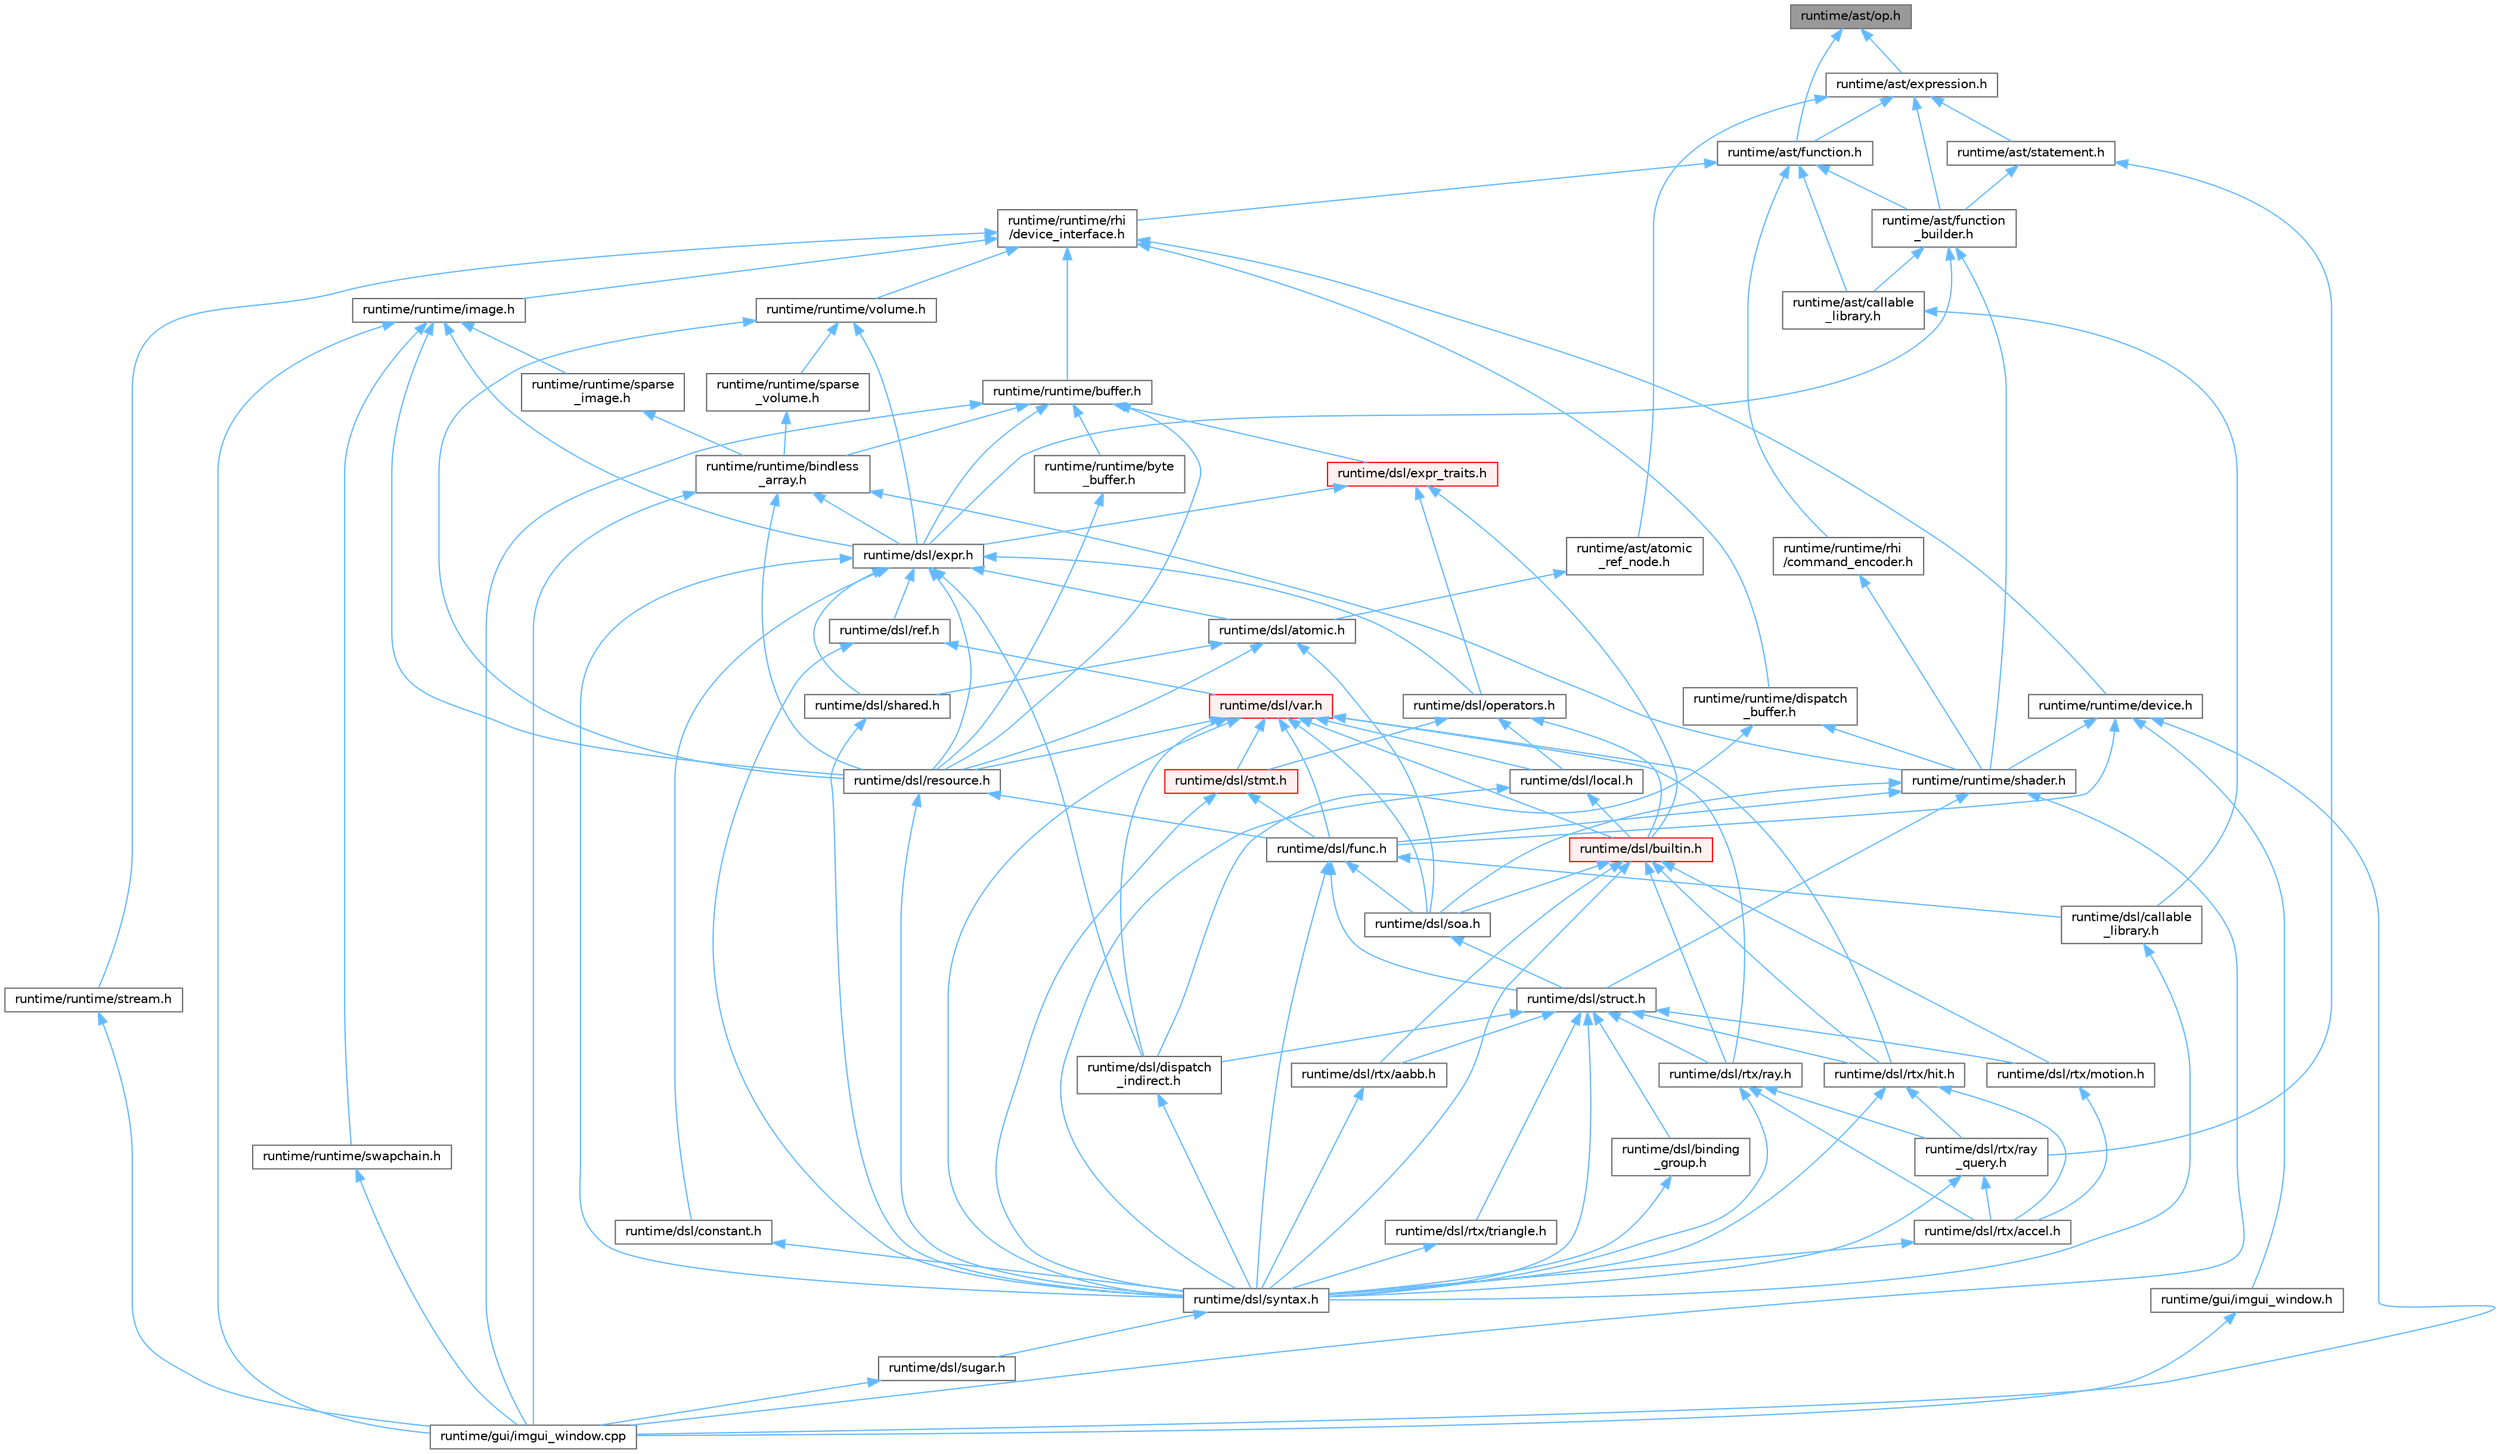 digraph "runtime/ast/op.h"
{
 // LATEX_PDF_SIZE
  bgcolor="transparent";
  edge [fontname=Helvetica,fontsize=10,labelfontname=Helvetica,labelfontsize=10];
  node [fontname=Helvetica,fontsize=10,shape=box,height=0.2,width=0.4];
  Node1 [id="Node000001",label="runtime/ast/op.h",height=0.2,width=0.4,color="gray40", fillcolor="grey60", style="filled", fontcolor="black",tooltip=" "];
  Node1 -> Node2 [id="edge132_Node000001_Node000002",dir="back",color="steelblue1",style="solid",tooltip=" "];
  Node2 [id="Node000002",label="runtime/ast/expression.h",height=0.2,width=0.4,color="grey40", fillcolor="white", style="filled",URL="$expression_8h.html",tooltip=" "];
  Node2 -> Node3 [id="edge133_Node000002_Node000003",dir="back",color="steelblue1",style="solid",tooltip=" "];
  Node3 [id="Node000003",label="runtime/ast/atomic\l_ref_node.h",height=0.2,width=0.4,color="grey40", fillcolor="white", style="filled",URL="$atomic__ref__node_8h.html",tooltip=" "];
  Node3 -> Node4 [id="edge134_Node000003_Node000004",dir="back",color="steelblue1",style="solid",tooltip=" "];
  Node4 [id="Node000004",label="runtime/dsl/atomic.h",height=0.2,width=0.4,color="grey40", fillcolor="white", style="filled",URL="$dsl_2atomic_8h.html",tooltip=" "];
  Node4 -> Node5 [id="edge135_Node000004_Node000005",dir="back",color="steelblue1",style="solid",tooltip=" "];
  Node5 [id="Node000005",label="runtime/dsl/resource.h",height=0.2,width=0.4,color="grey40", fillcolor="white", style="filled",URL="$dsl_2resource_8h.html",tooltip=" "];
  Node5 -> Node6 [id="edge136_Node000005_Node000006",dir="back",color="steelblue1",style="solid",tooltip=" "];
  Node6 [id="Node000006",label="runtime/dsl/func.h",height=0.2,width=0.4,color="grey40", fillcolor="white", style="filled",URL="$func_8h.html",tooltip=" "];
  Node6 -> Node7 [id="edge137_Node000006_Node000007",dir="back",color="steelblue1",style="solid",tooltip=" "];
  Node7 [id="Node000007",label="runtime/dsl/callable\l_library.h",height=0.2,width=0.4,color="grey40", fillcolor="white", style="filled",URL="$dsl_2callable__library_8h.html",tooltip=" "];
  Node7 -> Node8 [id="edge138_Node000007_Node000008",dir="back",color="steelblue1",style="solid",tooltip=" "];
  Node8 [id="Node000008",label="runtime/dsl/syntax.h",height=0.2,width=0.4,color="grey40", fillcolor="white", style="filled",URL="$syntax_8h.html",tooltip=" "];
  Node8 -> Node9 [id="edge139_Node000008_Node000009",dir="back",color="steelblue1",style="solid",tooltip=" "];
  Node9 [id="Node000009",label="runtime/dsl/sugar.h",height=0.2,width=0.4,color="grey40", fillcolor="white", style="filled",URL="$sugar_8h.html",tooltip=" "];
  Node9 -> Node10 [id="edge140_Node000009_Node000010",dir="back",color="steelblue1",style="solid",tooltip=" "];
  Node10 [id="Node000010",label="runtime/gui/imgui_window.cpp",height=0.2,width=0.4,color="grey40", fillcolor="white", style="filled",URL="$imgui__window_8cpp.html",tooltip=" "];
  Node6 -> Node11 [id="edge141_Node000006_Node000011",dir="back",color="steelblue1",style="solid",tooltip=" "];
  Node11 [id="Node000011",label="runtime/dsl/soa.h",height=0.2,width=0.4,color="grey40", fillcolor="white", style="filled",URL="$soa_8h.html",tooltip=" "];
  Node11 -> Node12 [id="edge142_Node000011_Node000012",dir="back",color="steelblue1",style="solid",tooltip=" "];
  Node12 [id="Node000012",label="runtime/dsl/struct.h",height=0.2,width=0.4,color="grey40", fillcolor="white", style="filled",URL="$struct_8h.html",tooltip=" "];
  Node12 -> Node13 [id="edge143_Node000012_Node000013",dir="back",color="steelblue1",style="solid",tooltip=" "];
  Node13 [id="Node000013",label="runtime/dsl/binding\l_group.h",height=0.2,width=0.4,color="grey40", fillcolor="white", style="filled",URL="$binding__group_8h.html",tooltip=" "];
  Node13 -> Node8 [id="edge144_Node000013_Node000008",dir="back",color="steelblue1",style="solid",tooltip=" "];
  Node12 -> Node14 [id="edge145_Node000012_Node000014",dir="back",color="steelblue1",style="solid",tooltip=" "];
  Node14 [id="Node000014",label="runtime/dsl/dispatch\l_indirect.h",height=0.2,width=0.4,color="grey40", fillcolor="white", style="filled",URL="$dispatch__indirect_8h.html",tooltip=" "];
  Node14 -> Node8 [id="edge146_Node000014_Node000008",dir="back",color="steelblue1",style="solid",tooltip=" "];
  Node12 -> Node15 [id="edge147_Node000012_Node000015",dir="back",color="steelblue1",style="solid",tooltip=" "];
  Node15 [id="Node000015",label="runtime/dsl/rtx/aabb.h",height=0.2,width=0.4,color="grey40", fillcolor="white", style="filled",URL="$dsl_2rtx_2aabb_8h.html",tooltip=" "];
  Node15 -> Node8 [id="edge148_Node000015_Node000008",dir="back",color="steelblue1",style="solid",tooltip=" "];
  Node12 -> Node16 [id="edge149_Node000012_Node000016",dir="back",color="steelblue1",style="solid",tooltip=" "];
  Node16 [id="Node000016",label="runtime/dsl/rtx/hit.h",height=0.2,width=0.4,color="grey40", fillcolor="white", style="filled",URL="$dsl_2rtx_2hit_8h.html",tooltip=" "];
  Node16 -> Node17 [id="edge150_Node000016_Node000017",dir="back",color="steelblue1",style="solid",tooltip=" "];
  Node17 [id="Node000017",label="runtime/dsl/rtx/accel.h",height=0.2,width=0.4,color="grey40", fillcolor="white", style="filled",URL="$dsl_2rtx_2accel_8h.html",tooltip=" "];
  Node17 -> Node8 [id="edge151_Node000017_Node000008",dir="back",color="steelblue1",style="solid",tooltip=" "];
  Node16 -> Node18 [id="edge152_Node000016_Node000018",dir="back",color="steelblue1",style="solid",tooltip=" "];
  Node18 [id="Node000018",label="runtime/dsl/rtx/ray\l_query.h",height=0.2,width=0.4,color="grey40", fillcolor="white", style="filled",URL="$ray__query_8h.html",tooltip=" "];
  Node18 -> Node17 [id="edge153_Node000018_Node000017",dir="back",color="steelblue1",style="solid",tooltip=" "];
  Node18 -> Node8 [id="edge154_Node000018_Node000008",dir="back",color="steelblue1",style="solid",tooltip=" "];
  Node16 -> Node8 [id="edge155_Node000016_Node000008",dir="back",color="steelblue1",style="solid",tooltip=" "];
  Node12 -> Node19 [id="edge156_Node000012_Node000019",dir="back",color="steelblue1",style="solid",tooltip=" "];
  Node19 [id="Node000019",label="runtime/dsl/rtx/motion.h",height=0.2,width=0.4,color="grey40", fillcolor="white", style="filled",URL="$motion_8h.html",tooltip=" "];
  Node19 -> Node17 [id="edge157_Node000019_Node000017",dir="back",color="steelblue1",style="solid",tooltip=" "];
  Node12 -> Node20 [id="edge158_Node000012_Node000020",dir="back",color="steelblue1",style="solid",tooltip=" "];
  Node20 [id="Node000020",label="runtime/dsl/rtx/ray.h",height=0.2,width=0.4,color="grey40", fillcolor="white", style="filled",URL="$dsl_2rtx_2ray_8h.html",tooltip=" "];
  Node20 -> Node17 [id="edge159_Node000020_Node000017",dir="back",color="steelblue1",style="solid",tooltip=" "];
  Node20 -> Node18 [id="edge160_Node000020_Node000018",dir="back",color="steelblue1",style="solid",tooltip=" "];
  Node20 -> Node8 [id="edge161_Node000020_Node000008",dir="back",color="steelblue1",style="solid",tooltip=" "];
  Node12 -> Node21 [id="edge162_Node000012_Node000021",dir="back",color="steelblue1",style="solid",tooltip=" "];
  Node21 [id="Node000021",label="runtime/dsl/rtx/triangle.h",height=0.2,width=0.4,color="grey40", fillcolor="white", style="filled",URL="$dsl_2rtx_2triangle_8h.html",tooltip=" "];
  Node21 -> Node8 [id="edge163_Node000021_Node000008",dir="back",color="steelblue1",style="solid",tooltip=" "];
  Node12 -> Node8 [id="edge164_Node000012_Node000008",dir="back",color="steelblue1",style="solid",tooltip=" "];
  Node6 -> Node12 [id="edge165_Node000006_Node000012",dir="back",color="steelblue1",style="solid",tooltip=" "];
  Node6 -> Node8 [id="edge166_Node000006_Node000008",dir="back",color="steelblue1",style="solid",tooltip=" "];
  Node5 -> Node8 [id="edge167_Node000005_Node000008",dir="back",color="steelblue1",style="solid",tooltip=" "];
  Node4 -> Node22 [id="edge168_Node000004_Node000022",dir="back",color="steelblue1",style="solid",tooltip=" "];
  Node22 [id="Node000022",label="runtime/dsl/shared.h",height=0.2,width=0.4,color="grey40", fillcolor="white", style="filled",URL="$shared_8h.html",tooltip=" "];
  Node22 -> Node8 [id="edge169_Node000022_Node000008",dir="back",color="steelblue1",style="solid",tooltip=" "];
  Node4 -> Node11 [id="edge170_Node000004_Node000011",dir="back",color="steelblue1",style="solid",tooltip=" "];
  Node2 -> Node23 [id="edge171_Node000002_Node000023",dir="back",color="steelblue1",style="solid",tooltip=" "];
  Node23 [id="Node000023",label="runtime/ast/function.h",height=0.2,width=0.4,color="grey40", fillcolor="white", style="filled",URL="$ast_2function_8h.html",tooltip=" "];
  Node23 -> Node24 [id="edge172_Node000023_Node000024",dir="back",color="steelblue1",style="solid",tooltip=" "];
  Node24 [id="Node000024",label="runtime/ast/callable\l_library.h",height=0.2,width=0.4,color="grey40", fillcolor="white", style="filled",URL="$ast_2callable__library_8h.html",tooltip=" "];
  Node24 -> Node7 [id="edge173_Node000024_Node000007",dir="back",color="steelblue1",style="solid",tooltip=" "];
  Node23 -> Node25 [id="edge174_Node000023_Node000025",dir="back",color="steelblue1",style="solid",tooltip=" "];
  Node25 [id="Node000025",label="runtime/ast/function\l_builder.h",height=0.2,width=0.4,color="grey40", fillcolor="white", style="filled",URL="$function__builder_8h.html",tooltip=" "];
  Node25 -> Node24 [id="edge175_Node000025_Node000024",dir="back",color="steelblue1",style="solid",tooltip=" "];
  Node25 -> Node26 [id="edge176_Node000025_Node000026",dir="back",color="steelblue1",style="solid",tooltip=" "];
  Node26 [id="Node000026",label="runtime/dsl/expr.h",height=0.2,width=0.4,color="grey40", fillcolor="white", style="filled",URL="$expr_8h.html",tooltip=" "];
  Node26 -> Node4 [id="edge177_Node000026_Node000004",dir="back",color="steelblue1",style="solid",tooltip=" "];
  Node26 -> Node27 [id="edge178_Node000026_Node000027",dir="back",color="steelblue1",style="solid",tooltip=" "];
  Node27 [id="Node000027",label="runtime/dsl/constant.h",height=0.2,width=0.4,color="grey40", fillcolor="white", style="filled",URL="$constant_8h.html",tooltip=" "];
  Node27 -> Node8 [id="edge179_Node000027_Node000008",dir="back",color="steelblue1",style="solid",tooltip=" "];
  Node26 -> Node14 [id="edge180_Node000026_Node000014",dir="back",color="steelblue1",style="solid",tooltip=" "];
  Node26 -> Node28 [id="edge181_Node000026_Node000028",dir="back",color="steelblue1",style="solid",tooltip=" "];
  Node28 [id="Node000028",label="runtime/dsl/operators.h",height=0.2,width=0.4,color="grey40", fillcolor="white", style="filled",URL="$operators_8h.html",tooltip=" "];
  Node28 -> Node29 [id="edge182_Node000028_Node000029",dir="back",color="steelblue1",style="solid",tooltip=" "];
  Node29 [id="Node000029",label="runtime/dsl/builtin.h",height=0.2,width=0.4,color="red", fillcolor="#FFF0F0", style="filled",URL="$builtin_8h.html",tooltip=" "];
  Node29 -> Node15 [id="edge183_Node000029_Node000015",dir="back",color="steelblue1",style="solid",tooltip=" "];
  Node29 -> Node16 [id="edge184_Node000029_Node000016",dir="back",color="steelblue1",style="solid",tooltip=" "];
  Node29 -> Node19 [id="edge185_Node000029_Node000019",dir="back",color="steelblue1",style="solid",tooltip=" "];
  Node29 -> Node20 [id="edge186_Node000029_Node000020",dir="back",color="steelblue1",style="solid",tooltip=" "];
  Node29 -> Node11 [id="edge187_Node000029_Node000011",dir="back",color="steelblue1",style="solid",tooltip=" "];
  Node29 -> Node8 [id="edge188_Node000029_Node000008",dir="back",color="steelblue1",style="solid",tooltip=" "];
  Node28 -> Node31 [id="edge189_Node000028_Node000031",dir="back",color="steelblue1",style="solid",tooltip=" "];
  Node31 [id="Node000031",label="runtime/dsl/local.h",height=0.2,width=0.4,color="grey40", fillcolor="white", style="filled",URL="$local_8h.html",tooltip=" "];
  Node31 -> Node29 [id="edge190_Node000031_Node000029",dir="back",color="steelblue1",style="solid",tooltip=" "];
  Node31 -> Node8 [id="edge191_Node000031_Node000008",dir="back",color="steelblue1",style="solid",tooltip=" "];
  Node28 -> Node32 [id="edge192_Node000028_Node000032",dir="back",color="steelblue1",style="solid",tooltip=" "];
  Node32 [id="Node000032",label="runtime/dsl/stmt.h",height=0.2,width=0.4,color="red", fillcolor="#FFF0F0", style="filled",URL="$stmt_8h.html",tooltip=" "];
  Node32 -> Node6 [id="edge193_Node000032_Node000006",dir="back",color="steelblue1",style="solid",tooltip=" "];
  Node32 -> Node8 [id="edge194_Node000032_Node000008",dir="back",color="steelblue1",style="solid",tooltip=" "];
  Node26 -> Node33 [id="edge195_Node000026_Node000033",dir="back",color="steelblue1",style="solid",tooltip=" "];
  Node33 [id="Node000033",label="runtime/dsl/ref.h",height=0.2,width=0.4,color="grey40", fillcolor="white", style="filled",URL="$ref_8h.html",tooltip=" "];
  Node33 -> Node8 [id="edge196_Node000033_Node000008",dir="back",color="steelblue1",style="solid",tooltip=" "];
  Node33 -> Node34 [id="edge197_Node000033_Node000034",dir="back",color="steelblue1",style="solid",tooltip=" "];
  Node34 [id="Node000034",label="runtime/dsl/var.h",height=0.2,width=0.4,color="red", fillcolor="#FFF0F0", style="filled",URL="$var_8h.html",tooltip=" "];
  Node34 -> Node29 [id="edge198_Node000034_Node000029",dir="back",color="steelblue1",style="solid",tooltip=" "];
  Node34 -> Node14 [id="edge199_Node000034_Node000014",dir="back",color="steelblue1",style="solid",tooltip=" "];
  Node34 -> Node6 [id="edge200_Node000034_Node000006",dir="back",color="steelblue1",style="solid",tooltip=" "];
  Node34 -> Node31 [id="edge201_Node000034_Node000031",dir="back",color="steelblue1",style="solid",tooltip=" "];
  Node34 -> Node5 [id="edge202_Node000034_Node000005",dir="back",color="steelblue1",style="solid",tooltip=" "];
  Node34 -> Node16 [id="edge203_Node000034_Node000016",dir="back",color="steelblue1",style="solid",tooltip=" "];
  Node34 -> Node20 [id="edge204_Node000034_Node000020",dir="back",color="steelblue1",style="solid",tooltip=" "];
  Node34 -> Node11 [id="edge205_Node000034_Node000011",dir="back",color="steelblue1",style="solid",tooltip=" "];
  Node34 -> Node32 [id="edge206_Node000034_Node000032",dir="back",color="steelblue1",style="solid",tooltip=" "];
  Node34 -> Node8 [id="edge207_Node000034_Node000008",dir="back",color="steelblue1",style="solid",tooltip=" "];
  Node26 -> Node5 [id="edge208_Node000026_Node000005",dir="back",color="steelblue1",style="solid",tooltip=" "];
  Node26 -> Node22 [id="edge209_Node000026_Node000022",dir="back",color="steelblue1",style="solid",tooltip=" "];
  Node26 -> Node8 [id="edge210_Node000026_Node000008",dir="back",color="steelblue1",style="solid",tooltip=" "];
  Node25 -> Node36 [id="edge211_Node000025_Node000036",dir="back",color="steelblue1",style="solid",tooltip=" "];
  Node36 [id="Node000036",label="runtime/runtime/shader.h",height=0.2,width=0.4,color="grey40", fillcolor="white", style="filled",URL="$shader_8h.html",tooltip=" "];
  Node36 -> Node6 [id="edge212_Node000036_Node000006",dir="back",color="steelblue1",style="solid",tooltip=" "];
  Node36 -> Node11 [id="edge213_Node000036_Node000011",dir="back",color="steelblue1",style="solid",tooltip=" "];
  Node36 -> Node12 [id="edge214_Node000036_Node000012",dir="back",color="steelblue1",style="solid",tooltip=" "];
  Node36 -> Node10 [id="edge215_Node000036_Node000010",dir="back",color="steelblue1",style="solid",tooltip=" "];
  Node23 -> Node37 [id="edge216_Node000023_Node000037",dir="back",color="steelblue1",style="solid",tooltip=" "];
  Node37 [id="Node000037",label="runtime/runtime/rhi\l/command_encoder.h",height=0.2,width=0.4,color="grey40", fillcolor="white", style="filled",URL="$command__encoder_8h.html",tooltip=" "];
  Node37 -> Node36 [id="edge217_Node000037_Node000036",dir="back",color="steelblue1",style="solid",tooltip=" "];
  Node23 -> Node38 [id="edge218_Node000023_Node000038",dir="back",color="steelblue1",style="solid",tooltip=" "];
  Node38 [id="Node000038",label="runtime/runtime/rhi\l/device_interface.h",height=0.2,width=0.4,color="grey40", fillcolor="white", style="filled",URL="$device__interface_8h.html",tooltip=" "];
  Node38 -> Node39 [id="edge219_Node000038_Node000039",dir="back",color="steelblue1",style="solid",tooltip=" "];
  Node39 [id="Node000039",label="runtime/runtime/buffer.h",height=0.2,width=0.4,color="grey40", fillcolor="white", style="filled",URL="$buffer_8h.html",tooltip=" "];
  Node39 -> Node26 [id="edge220_Node000039_Node000026",dir="back",color="steelblue1",style="solid",tooltip=" "];
  Node39 -> Node40 [id="edge221_Node000039_Node000040",dir="back",color="steelblue1",style="solid",tooltip=" "];
  Node40 [id="Node000040",label="runtime/dsl/expr_traits.h",height=0.2,width=0.4,color="red", fillcolor="#FFF0F0", style="filled",URL="$expr__traits_8h.html",tooltip=" "];
  Node40 -> Node29 [id="edge222_Node000040_Node000029",dir="back",color="steelblue1",style="solid",tooltip=" "];
  Node40 -> Node26 [id="edge223_Node000040_Node000026",dir="back",color="steelblue1",style="solid",tooltip=" "];
  Node40 -> Node28 [id="edge224_Node000040_Node000028",dir="back",color="steelblue1",style="solid",tooltip=" "];
  Node39 -> Node5 [id="edge225_Node000039_Node000005",dir="back",color="steelblue1",style="solid",tooltip=" "];
  Node39 -> Node10 [id="edge226_Node000039_Node000010",dir="back",color="steelblue1",style="solid",tooltip=" "];
  Node39 -> Node41 [id="edge227_Node000039_Node000041",dir="back",color="steelblue1",style="solid",tooltip=" "];
  Node41 [id="Node000041",label="runtime/runtime/bindless\l_array.h",height=0.2,width=0.4,color="grey40", fillcolor="white", style="filled",URL="$bindless__array_8h.html",tooltip=" "];
  Node41 -> Node26 [id="edge228_Node000041_Node000026",dir="back",color="steelblue1",style="solid",tooltip=" "];
  Node41 -> Node5 [id="edge229_Node000041_Node000005",dir="back",color="steelblue1",style="solid",tooltip=" "];
  Node41 -> Node10 [id="edge230_Node000041_Node000010",dir="back",color="steelblue1",style="solid",tooltip=" "];
  Node41 -> Node36 [id="edge231_Node000041_Node000036",dir="back",color="steelblue1",style="solid",tooltip=" "];
  Node39 -> Node42 [id="edge232_Node000039_Node000042",dir="back",color="steelblue1",style="solid",tooltip=" "];
  Node42 [id="Node000042",label="runtime/runtime/byte\l_buffer.h",height=0.2,width=0.4,color="grey40", fillcolor="white", style="filled",URL="$byte__buffer_8h.html",tooltip=" "];
  Node42 -> Node5 [id="edge233_Node000042_Node000005",dir="back",color="steelblue1",style="solid",tooltip=" "];
  Node38 -> Node43 [id="edge234_Node000038_Node000043",dir="back",color="steelblue1",style="solid",tooltip=" "];
  Node43 [id="Node000043",label="runtime/runtime/device.h",height=0.2,width=0.4,color="grey40", fillcolor="white", style="filled",URL="$device_8h.html",tooltip=" "];
  Node43 -> Node6 [id="edge235_Node000043_Node000006",dir="back",color="steelblue1",style="solid",tooltip=" "];
  Node43 -> Node10 [id="edge236_Node000043_Node000010",dir="back",color="steelblue1",style="solid",tooltip=" "];
  Node43 -> Node44 [id="edge237_Node000043_Node000044",dir="back",color="steelblue1",style="solid",tooltip=" "];
  Node44 [id="Node000044",label="runtime/gui/imgui_window.h",height=0.2,width=0.4,color="grey40", fillcolor="white", style="filled",URL="$imgui__window_8h.html",tooltip=" "];
  Node44 -> Node10 [id="edge238_Node000044_Node000010",dir="back",color="steelblue1",style="solid",tooltip=" "];
  Node43 -> Node36 [id="edge239_Node000043_Node000036",dir="back",color="steelblue1",style="solid",tooltip=" "];
  Node38 -> Node45 [id="edge240_Node000038_Node000045",dir="back",color="steelblue1",style="solid",tooltip=" "];
  Node45 [id="Node000045",label="runtime/runtime/dispatch\l_buffer.h",height=0.2,width=0.4,color="grey40", fillcolor="white", style="filled",URL="$dispatch__buffer_8h.html",tooltip=" "];
  Node45 -> Node14 [id="edge241_Node000045_Node000014",dir="back",color="steelblue1",style="solid",tooltip=" "];
  Node45 -> Node36 [id="edge242_Node000045_Node000036",dir="back",color="steelblue1",style="solid",tooltip=" "];
  Node38 -> Node46 [id="edge243_Node000038_Node000046",dir="back",color="steelblue1",style="solid",tooltip=" "];
  Node46 [id="Node000046",label="runtime/runtime/image.h",height=0.2,width=0.4,color="grey40", fillcolor="white", style="filled",URL="$image_8h.html",tooltip=" "];
  Node46 -> Node26 [id="edge244_Node000046_Node000026",dir="back",color="steelblue1",style="solid",tooltip=" "];
  Node46 -> Node5 [id="edge245_Node000046_Node000005",dir="back",color="steelblue1",style="solid",tooltip=" "];
  Node46 -> Node10 [id="edge246_Node000046_Node000010",dir="back",color="steelblue1",style="solid",tooltip=" "];
  Node46 -> Node47 [id="edge247_Node000046_Node000047",dir="back",color="steelblue1",style="solid",tooltip=" "];
  Node47 [id="Node000047",label="runtime/runtime/sparse\l_image.h",height=0.2,width=0.4,color="grey40", fillcolor="white", style="filled",URL="$sparse__image_8h.html",tooltip=" "];
  Node47 -> Node41 [id="edge248_Node000047_Node000041",dir="back",color="steelblue1",style="solid",tooltip=" "];
  Node46 -> Node48 [id="edge249_Node000046_Node000048",dir="back",color="steelblue1",style="solid",tooltip=" "];
  Node48 [id="Node000048",label="runtime/runtime/swapchain.h",height=0.2,width=0.4,color="grey40", fillcolor="white", style="filled",URL="$swapchain_8h.html",tooltip=" "];
  Node48 -> Node10 [id="edge250_Node000048_Node000010",dir="back",color="steelblue1",style="solid",tooltip=" "];
  Node38 -> Node49 [id="edge251_Node000038_Node000049",dir="back",color="steelblue1",style="solid",tooltip=" "];
  Node49 [id="Node000049",label="runtime/runtime/stream.h",height=0.2,width=0.4,color="grey40", fillcolor="white", style="filled",URL="$stream_8h.html",tooltip=" "];
  Node49 -> Node10 [id="edge252_Node000049_Node000010",dir="back",color="steelblue1",style="solid",tooltip=" "];
  Node38 -> Node50 [id="edge253_Node000038_Node000050",dir="back",color="steelblue1",style="solid",tooltip=" "];
  Node50 [id="Node000050",label="runtime/runtime/volume.h",height=0.2,width=0.4,color="grey40", fillcolor="white", style="filled",URL="$volume_8h.html",tooltip=" "];
  Node50 -> Node26 [id="edge254_Node000050_Node000026",dir="back",color="steelblue1",style="solid",tooltip=" "];
  Node50 -> Node5 [id="edge255_Node000050_Node000005",dir="back",color="steelblue1",style="solid",tooltip=" "];
  Node50 -> Node51 [id="edge256_Node000050_Node000051",dir="back",color="steelblue1",style="solid",tooltip=" "];
  Node51 [id="Node000051",label="runtime/runtime/sparse\l_volume.h",height=0.2,width=0.4,color="grey40", fillcolor="white", style="filled",URL="$sparse__volume_8h.html",tooltip=" "];
  Node51 -> Node41 [id="edge257_Node000051_Node000041",dir="back",color="steelblue1",style="solid",tooltip=" "];
  Node2 -> Node25 [id="edge258_Node000002_Node000025",dir="back",color="steelblue1",style="solid",tooltip=" "];
  Node2 -> Node52 [id="edge259_Node000002_Node000052",dir="back",color="steelblue1",style="solid",tooltip=" "];
  Node52 [id="Node000052",label="runtime/ast/statement.h",height=0.2,width=0.4,color="grey40", fillcolor="white", style="filled",URL="$statement_8h.html",tooltip=" "];
  Node52 -> Node25 [id="edge260_Node000052_Node000025",dir="back",color="steelblue1",style="solid",tooltip=" "];
  Node52 -> Node18 [id="edge261_Node000052_Node000018",dir="back",color="steelblue1",style="solid",tooltip=" "];
  Node1 -> Node23 [id="edge262_Node000001_Node000023",dir="back",color="steelblue1",style="solid",tooltip=" "];
}
